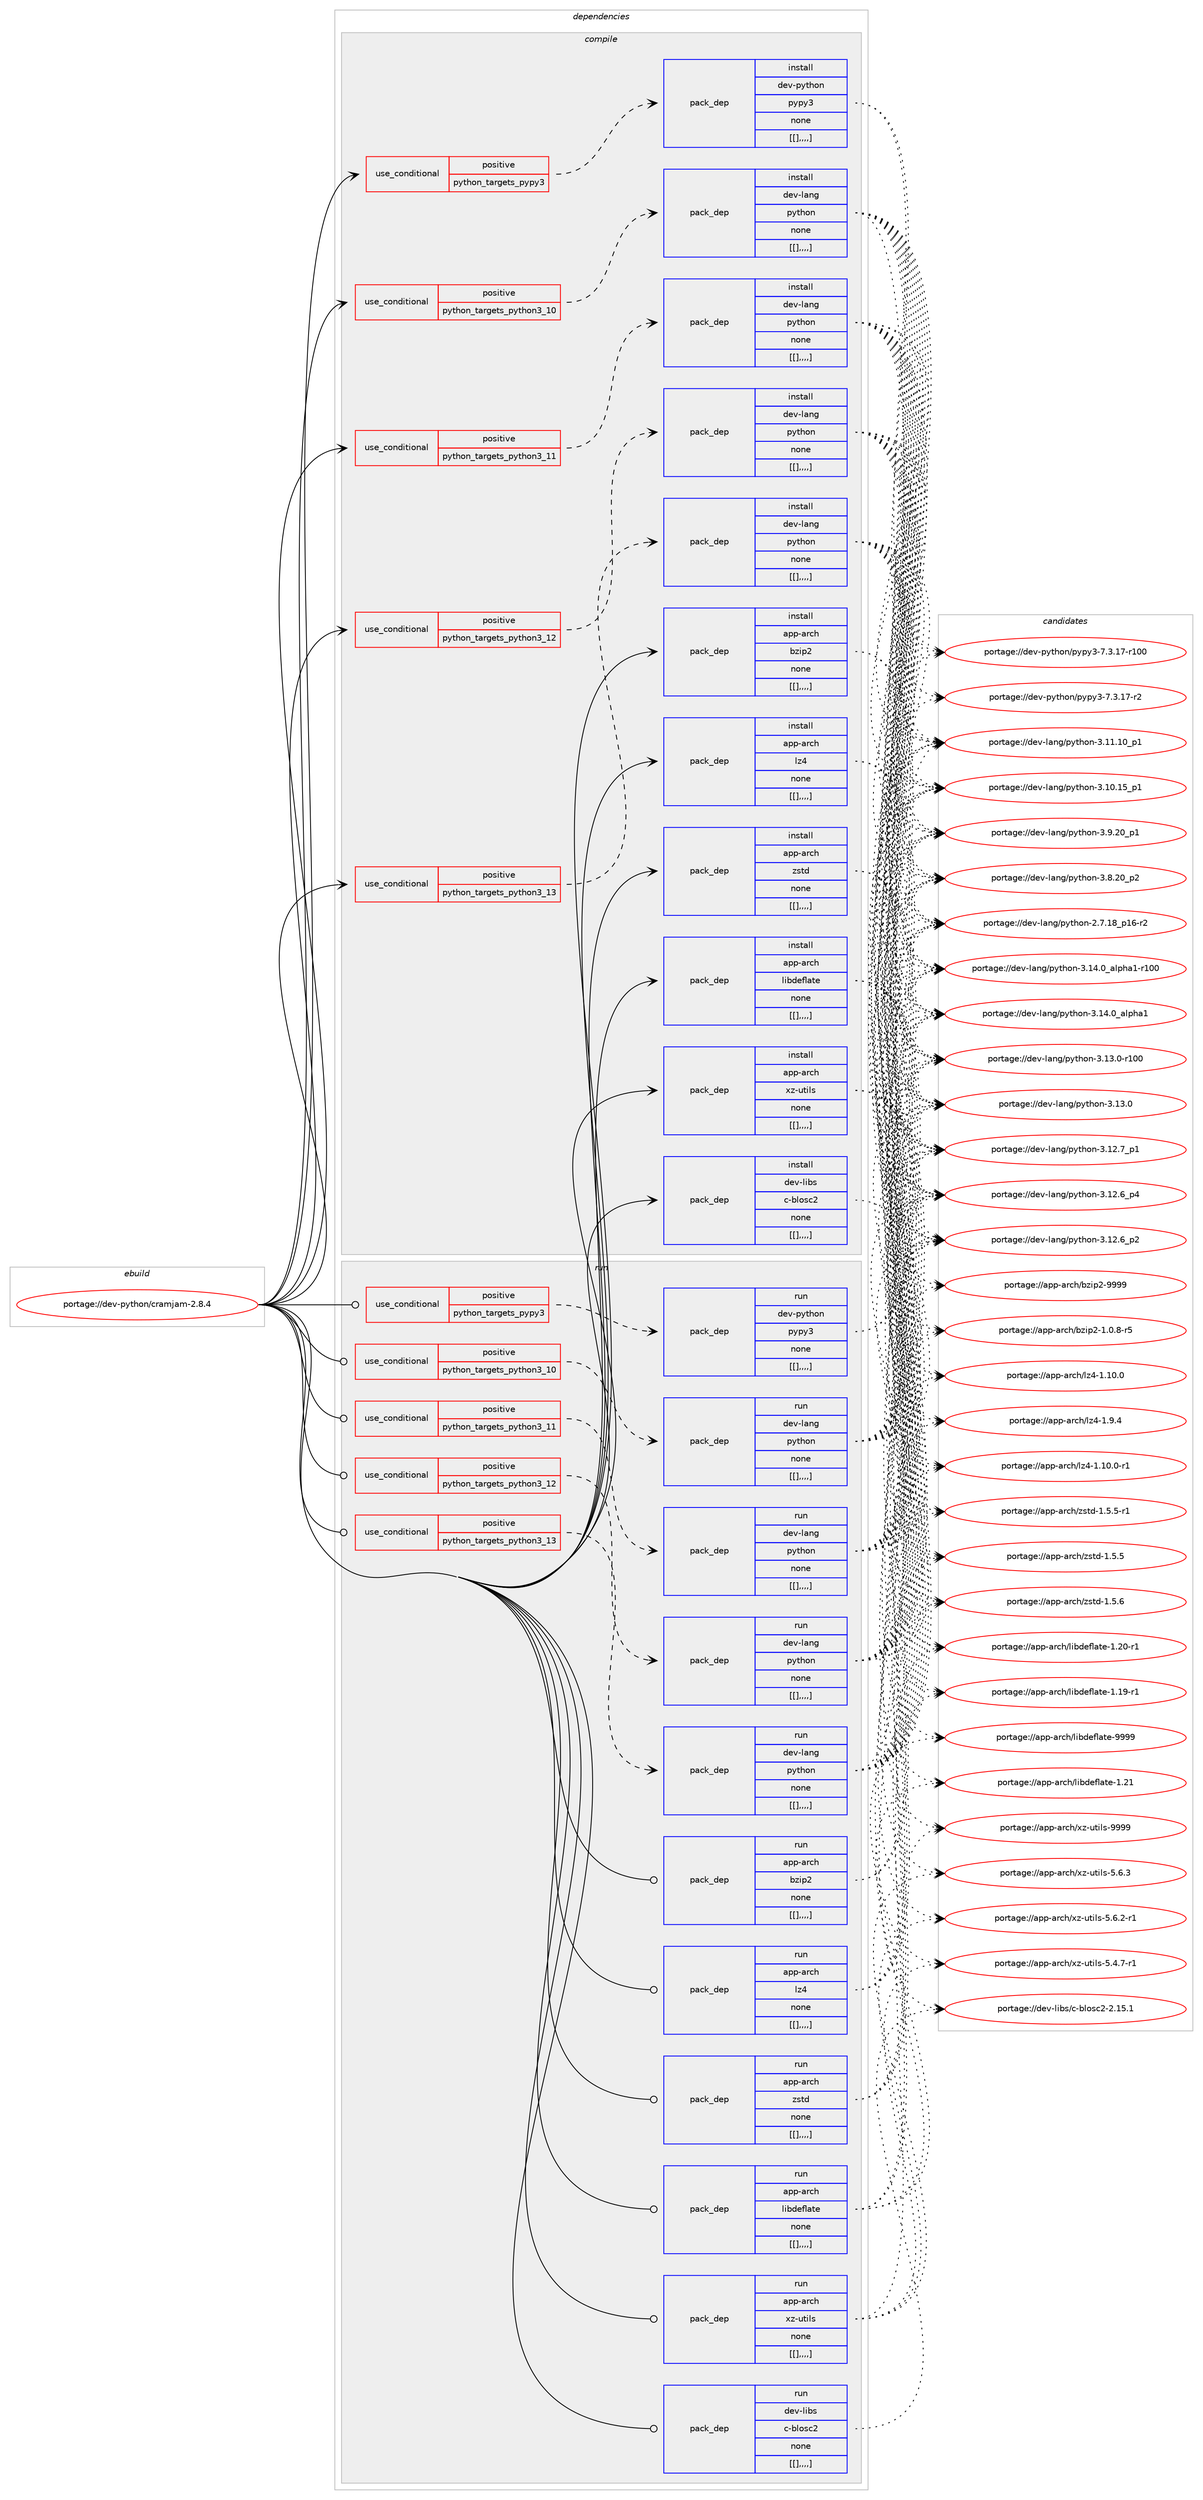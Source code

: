 digraph prolog {

# *************
# Graph options
# *************

newrank=true;
concentrate=true;
compound=true;
graph [rankdir=LR,fontname=Helvetica,fontsize=10,ranksep=1.5];#, ranksep=2.5, nodesep=0.2];
edge  [arrowhead=vee];
node  [fontname=Helvetica,fontsize=10];

# **********
# The ebuild
# **********

subgraph cluster_leftcol {
color=gray;
label=<<i>ebuild</i>>;
id [label="portage://dev-python/cramjam-2.8.4", color=red, width=4, href="../dev-python/cramjam-2.8.4.svg"];
}

# ****************
# The dependencies
# ****************

subgraph cluster_midcol {
color=gray;
label=<<i>dependencies</i>>;
subgraph cluster_compile {
fillcolor="#eeeeee";
style=filled;
label=<<i>compile</i>>;
subgraph cond34240 {
dependency150182 [label=<<TABLE BORDER="0" CELLBORDER="1" CELLSPACING="0" CELLPADDING="4"><TR><TD ROWSPAN="3" CELLPADDING="10">use_conditional</TD></TR><TR><TD>positive</TD></TR><TR><TD>python_targets_pypy3</TD></TR></TABLE>>, shape=none, color=red];
subgraph pack114623 {
dependency150215 [label=<<TABLE BORDER="0" CELLBORDER="1" CELLSPACING="0" CELLPADDING="4" WIDTH="220"><TR><TD ROWSPAN="6" CELLPADDING="30">pack_dep</TD></TR><TR><TD WIDTH="110">install</TD></TR><TR><TD>dev-python</TD></TR><TR><TD>pypy3</TD></TR><TR><TD>none</TD></TR><TR><TD>[[],,,,]</TD></TR></TABLE>>, shape=none, color=blue];
}
dependency150182:e -> dependency150215:w [weight=20,style="dashed",arrowhead="vee"];
}
id:e -> dependency150182:w [weight=20,style="solid",arrowhead="vee"];
subgraph cond34257 {
dependency150220 [label=<<TABLE BORDER="0" CELLBORDER="1" CELLSPACING="0" CELLPADDING="4"><TR><TD ROWSPAN="3" CELLPADDING="10">use_conditional</TD></TR><TR><TD>positive</TD></TR><TR><TD>python_targets_python3_10</TD></TR></TABLE>>, shape=none, color=red];
subgraph pack114655 {
dependency150250 [label=<<TABLE BORDER="0" CELLBORDER="1" CELLSPACING="0" CELLPADDING="4" WIDTH="220"><TR><TD ROWSPAN="6" CELLPADDING="30">pack_dep</TD></TR><TR><TD WIDTH="110">install</TD></TR><TR><TD>dev-lang</TD></TR><TR><TD>python</TD></TR><TR><TD>none</TD></TR><TR><TD>[[],,,,]</TD></TR></TABLE>>, shape=none, color=blue];
}
dependency150220:e -> dependency150250:w [weight=20,style="dashed",arrowhead="vee"];
}
id:e -> dependency150220:w [weight=20,style="solid",arrowhead="vee"];
subgraph cond34273 {
dependency150269 [label=<<TABLE BORDER="0" CELLBORDER="1" CELLSPACING="0" CELLPADDING="4"><TR><TD ROWSPAN="3" CELLPADDING="10">use_conditional</TD></TR><TR><TD>positive</TD></TR><TR><TD>python_targets_python3_11</TD></TR></TABLE>>, shape=none, color=red];
subgraph pack114680 {
dependency150286 [label=<<TABLE BORDER="0" CELLBORDER="1" CELLSPACING="0" CELLPADDING="4" WIDTH="220"><TR><TD ROWSPAN="6" CELLPADDING="30">pack_dep</TD></TR><TR><TD WIDTH="110">install</TD></TR><TR><TD>dev-lang</TD></TR><TR><TD>python</TD></TR><TR><TD>none</TD></TR><TR><TD>[[],,,,]</TD></TR></TABLE>>, shape=none, color=blue];
}
dependency150269:e -> dependency150286:w [weight=20,style="dashed",arrowhead="vee"];
}
id:e -> dependency150269:w [weight=20,style="solid",arrowhead="vee"];
subgraph cond34290 {
dependency150339 [label=<<TABLE BORDER="0" CELLBORDER="1" CELLSPACING="0" CELLPADDING="4"><TR><TD ROWSPAN="3" CELLPADDING="10">use_conditional</TD></TR><TR><TD>positive</TD></TR><TR><TD>python_targets_python3_12</TD></TR></TABLE>>, shape=none, color=red];
subgraph pack114711 {
dependency150353 [label=<<TABLE BORDER="0" CELLBORDER="1" CELLSPACING="0" CELLPADDING="4" WIDTH="220"><TR><TD ROWSPAN="6" CELLPADDING="30">pack_dep</TD></TR><TR><TD WIDTH="110">install</TD></TR><TR><TD>dev-lang</TD></TR><TR><TD>python</TD></TR><TR><TD>none</TD></TR><TR><TD>[[],,,,]</TD></TR></TABLE>>, shape=none, color=blue];
}
dependency150339:e -> dependency150353:w [weight=20,style="dashed",arrowhead="vee"];
}
id:e -> dependency150339:w [weight=20,style="solid",arrowhead="vee"];
subgraph cond34326 {
dependency150372 [label=<<TABLE BORDER="0" CELLBORDER="1" CELLSPACING="0" CELLPADDING="4"><TR><TD ROWSPAN="3" CELLPADDING="10">use_conditional</TD></TR><TR><TD>positive</TD></TR><TR><TD>python_targets_python3_13</TD></TR></TABLE>>, shape=none, color=red];
subgraph pack114735 {
dependency150426 [label=<<TABLE BORDER="0" CELLBORDER="1" CELLSPACING="0" CELLPADDING="4" WIDTH="220"><TR><TD ROWSPAN="6" CELLPADDING="30">pack_dep</TD></TR><TR><TD WIDTH="110">install</TD></TR><TR><TD>dev-lang</TD></TR><TR><TD>python</TD></TR><TR><TD>none</TD></TR><TR><TD>[[],,,,]</TD></TR></TABLE>>, shape=none, color=blue];
}
dependency150372:e -> dependency150426:w [weight=20,style="dashed",arrowhead="vee"];
}
id:e -> dependency150372:w [weight=20,style="solid",arrowhead="vee"];
subgraph pack114786 {
dependency150473 [label=<<TABLE BORDER="0" CELLBORDER="1" CELLSPACING="0" CELLPADDING="4" WIDTH="220"><TR><TD ROWSPAN="6" CELLPADDING="30">pack_dep</TD></TR><TR><TD WIDTH="110">install</TD></TR><TR><TD>app-arch</TD></TR><TR><TD>bzip2</TD></TR><TR><TD>none</TD></TR><TR><TD>[[],,,,]</TD></TR></TABLE>>, shape=none, color=blue];
}
id:e -> dependency150473:w [weight=20,style="solid",arrowhead="vee"];
subgraph pack114801 {
dependency150520 [label=<<TABLE BORDER="0" CELLBORDER="1" CELLSPACING="0" CELLPADDING="4" WIDTH="220"><TR><TD ROWSPAN="6" CELLPADDING="30">pack_dep</TD></TR><TR><TD WIDTH="110">install</TD></TR><TR><TD>app-arch</TD></TR><TR><TD>libdeflate</TD></TR><TR><TD>none</TD></TR><TR><TD>[[],,,,]</TD></TR></TABLE>>, shape=none, color=blue];
}
id:e -> dependency150520:w [weight=20,style="solid",arrowhead="vee"];
subgraph pack114827 {
dependency150545 [label=<<TABLE BORDER="0" CELLBORDER="1" CELLSPACING="0" CELLPADDING="4" WIDTH="220"><TR><TD ROWSPAN="6" CELLPADDING="30">pack_dep</TD></TR><TR><TD WIDTH="110">install</TD></TR><TR><TD>app-arch</TD></TR><TR><TD>lz4</TD></TR><TR><TD>none</TD></TR><TR><TD>[[],,,,]</TD></TR></TABLE>>, shape=none, color=blue];
}
id:e -> dependency150545:w [weight=20,style="solid",arrowhead="vee"];
subgraph pack114841 {
dependency150566 [label=<<TABLE BORDER="0" CELLBORDER="1" CELLSPACING="0" CELLPADDING="4" WIDTH="220"><TR><TD ROWSPAN="6" CELLPADDING="30">pack_dep</TD></TR><TR><TD WIDTH="110">install</TD></TR><TR><TD>app-arch</TD></TR><TR><TD>xz-utils</TD></TR><TR><TD>none</TD></TR><TR><TD>[[],,,,]</TD></TR></TABLE>>, shape=none, color=blue];
}
id:e -> dependency150566:w [weight=20,style="solid",arrowhead="vee"];
subgraph pack114853 {
dependency150627 [label=<<TABLE BORDER="0" CELLBORDER="1" CELLSPACING="0" CELLPADDING="4" WIDTH="220"><TR><TD ROWSPAN="6" CELLPADDING="30">pack_dep</TD></TR><TR><TD WIDTH="110">install</TD></TR><TR><TD>app-arch</TD></TR><TR><TD>zstd</TD></TR><TR><TD>none</TD></TR><TR><TD>[[],,,,]</TD></TR></TABLE>>, shape=none, color=blue];
}
id:e -> dependency150627:w [weight=20,style="solid",arrowhead="vee"];
subgraph pack114876 {
dependency150669 [label=<<TABLE BORDER="0" CELLBORDER="1" CELLSPACING="0" CELLPADDING="4" WIDTH="220"><TR><TD ROWSPAN="6" CELLPADDING="30">pack_dep</TD></TR><TR><TD WIDTH="110">install</TD></TR><TR><TD>dev-libs</TD></TR><TR><TD>c-blosc2</TD></TR><TR><TD>none</TD></TR><TR><TD>[[],,,,]</TD></TR></TABLE>>, shape=none, color=blue];
}
id:e -> dependency150669:w [weight=20,style="solid",arrowhead="vee"];
}
subgraph cluster_compileandrun {
fillcolor="#eeeeee";
style=filled;
label=<<i>compile and run</i>>;
}
subgraph cluster_run {
fillcolor="#eeeeee";
style=filled;
label=<<i>run</i>>;
subgraph cond34486 {
dependency150713 [label=<<TABLE BORDER="0" CELLBORDER="1" CELLSPACING="0" CELLPADDING="4"><TR><TD ROWSPAN="3" CELLPADDING="10">use_conditional</TD></TR><TR><TD>positive</TD></TR><TR><TD>python_targets_pypy3</TD></TR></TABLE>>, shape=none, color=red];
subgraph pack114944 {
dependency150888 [label=<<TABLE BORDER="0" CELLBORDER="1" CELLSPACING="0" CELLPADDING="4" WIDTH="220"><TR><TD ROWSPAN="6" CELLPADDING="30">pack_dep</TD></TR><TR><TD WIDTH="110">run</TD></TR><TR><TD>dev-python</TD></TR><TR><TD>pypy3</TD></TR><TR><TD>none</TD></TR><TR><TD>[[],,,,]</TD></TR></TABLE>>, shape=none, color=blue];
}
dependency150713:e -> dependency150888:w [weight=20,style="dashed",arrowhead="vee"];
}
id:e -> dependency150713:w [weight=20,style="solid",arrowhead="odot"];
subgraph cond34564 {
dependency150964 [label=<<TABLE BORDER="0" CELLBORDER="1" CELLSPACING="0" CELLPADDING="4"><TR><TD ROWSPAN="3" CELLPADDING="10">use_conditional</TD></TR><TR><TD>positive</TD></TR><TR><TD>python_targets_python3_10</TD></TR></TABLE>>, shape=none, color=red];
subgraph pack115071 {
dependency151025 [label=<<TABLE BORDER="0" CELLBORDER="1" CELLSPACING="0" CELLPADDING="4" WIDTH="220"><TR><TD ROWSPAN="6" CELLPADDING="30">pack_dep</TD></TR><TR><TD WIDTH="110">run</TD></TR><TR><TD>dev-lang</TD></TR><TR><TD>python</TD></TR><TR><TD>none</TD></TR><TR><TD>[[],,,,]</TD></TR></TABLE>>, shape=none, color=blue];
}
dependency150964:e -> dependency151025:w [weight=20,style="dashed",arrowhead="vee"];
}
id:e -> dependency150964:w [weight=20,style="solid",arrowhead="odot"];
subgraph cond34630 {
dependency151069 [label=<<TABLE BORDER="0" CELLBORDER="1" CELLSPACING="0" CELLPADDING="4"><TR><TD ROWSPAN="3" CELLPADDING="10">use_conditional</TD></TR><TR><TD>positive</TD></TR><TR><TD>python_targets_python3_11</TD></TR></TABLE>>, shape=none, color=red];
subgraph pack115144 {
dependency151135 [label=<<TABLE BORDER="0" CELLBORDER="1" CELLSPACING="0" CELLPADDING="4" WIDTH="220"><TR><TD ROWSPAN="6" CELLPADDING="30">pack_dep</TD></TR><TR><TD WIDTH="110">run</TD></TR><TR><TD>dev-lang</TD></TR><TR><TD>python</TD></TR><TR><TD>none</TD></TR><TR><TD>[[],,,,]</TD></TR></TABLE>>, shape=none, color=blue];
}
dependency151069:e -> dependency151135:w [weight=20,style="dashed",arrowhead="vee"];
}
id:e -> dependency151069:w [weight=20,style="solid",arrowhead="odot"];
subgraph cond34666 {
dependency151157 [label=<<TABLE BORDER="0" CELLBORDER="1" CELLSPACING="0" CELLPADDING="4"><TR><TD ROWSPAN="3" CELLPADDING="10">use_conditional</TD></TR><TR><TD>positive</TD></TR><TR><TD>python_targets_python3_12</TD></TR></TABLE>>, shape=none, color=red];
subgraph pack115178 {
dependency151165 [label=<<TABLE BORDER="0" CELLBORDER="1" CELLSPACING="0" CELLPADDING="4" WIDTH="220"><TR><TD ROWSPAN="6" CELLPADDING="30">pack_dep</TD></TR><TR><TD WIDTH="110">run</TD></TR><TR><TD>dev-lang</TD></TR><TR><TD>python</TD></TR><TR><TD>none</TD></TR><TR><TD>[[],,,,]</TD></TR></TABLE>>, shape=none, color=blue];
}
dependency151157:e -> dependency151165:w [weight=20,style="dashed",arrowhead="vee"];
}
id:e -> dependency151157:w [weight=20,style="solid",arrowhead="odot"];
subgraph cond34684 {
dependency151225 [label=<<TABLE BORDER="0" CELLBORDER="1" CELLSPACING="0" CELLPADDING="4"><TR><TD ROWSPAN="3" CELLPADDING="10">use_conditional</TD></TR><TR><TD>positive</TD></TR><TR><TD>python_targets_python3_13</TD></TR></TABLE>>, shape=none, color=red];
subgraph pack115219 {
dependency151264 [label=<<TABLE BORDER="0" CELLBORDER="1" CELLSPACING="0" CELLPADDING="4" WIDTH="220"><TR><TD ROWSPAN="6" CELLPADDING="30">pack_dep</TD></TR><TR><TD WIDTH="110">run</TD></TR><TR><TD>dev-lang</TD></TR><TR><TD>python</TD></TR><TR><TD>none</TD></TR><TR><TD>[[],,,,]</TD></TR></TABLE>>, shape=none, color=blue];
}
dependency151225:e -> dependency151264:w [weight=20,style="dashed",arrowhead="vee"];
}
id:e -> dependency151225:w [weight=20,style="solid",arrowhead="odot"];
subgraph pack115241 {
dependency151300 [label=<<TABLE BORDER="0" CELLBORDER="1" CELLSPACING="0" CELLPADDING="4" WIDTH="220"><TR><TD ROWSPAN="6" CELLPADDING="30">pack_dep</TD></TR><TR><TD WIDTH="110">run</TD></TR><TR><TD>app-arch</TD></TR><TR><TD>bzip2</TD></TR><TR><TD>none</TD></TR><TR><TD>[[],,,,]</TD></TR></TABLE>>, shape=none, color=blue];
}
id:e -> dependency151300:w [weight=20,style="solid",arrowhead="odot"];
subgraph pack115275 {
dependency151333 [label=<<TABLE BORDER="0" CELLBORDER="1" CELLSPACING="0" CELLPADDING="4" WIDTH="220"><TR><TD ROWSPAN="6" CELLPADDING="30">pack_dep</TD></TR><TR><TD WIDTH="110">run</TD></TR><TR><TD>app-arch</TD></TR><TR><TD>libdeflate</TD></TR><TR><TD>none</TD></TR><TR><TD>[[],,,,]</TD></TR></TABLE>>, shape=none, color=blue];
}
id:e -> dependency151333:w [weight=20,style="solid",arrowhead="odot"];
subgraph pack115295 {
dependency151358 [label=<<TABLE BORDER="0" CELLBORDER="1" CELLSPACING="0" CELLPADDING="4" WIDTH="220"><TR><TD ROWSPAN="6" CELLPADDING="30">pack_dep</TD></TR><TR><TD WIDTH="110">run</TD></TR><TR><TD>app-arch</TD></TR><TR><TD>lz4</TD></TR><TR><TD>none</TD></TR><TR><TD>[[],,,,]</TD></TR></TABLE>>, shape=none, color=blue];
}
id:e -> dependency151358:w [weight=20,style="solid",arrowhead="odot"];
subgraph pack115317 {
dependency151384 [label=<<TABLE BORDER="0" CELLBORDER="1" CELLSPACING="0" CELLPADDING="4" WIDTH="220"><TR><TD ROWSPAN="6" CELLPADDING="30">pack_dep</TD></TR><TR><TD WIDTH="110">run</TD></TR><TR><TD>app-arch</TD></TR><TR><TD>xz-utils</TD></TR><TR><TD>none</TD></TR><TR><TD>[[],,,,]</TD></TR></TABLE>>, shape=none, color=blue];
}
id:e -> dependency151384:w [weight=20,style="solid",arrowhead="odot"];
subgraph pack115318 {
dependency151395 [label=<<TABLE BORDER="0" CELLBORDER="1" CELLSPACING="0" CELLPADDING="4" WIDTH="220"><TR><TD ROWSPAN="6" CELLPADDING="30">pack_dep</TD></TR><TR><TD WIDTH="110">run</TD></TR><TR><TD>app-arch</TD></TR><TR><TD>zstd</TD></TR><TR><TD>none</TD></TR><TR><TD>[[],,,,]</TD></TR></TABLE>>, shape=none, color=blue];
}
id:e -> dependency151395:w [weight=20,style="solid",arrowhead="odot"];
subgraph pack115325 {
dependency151408 [label=<<TABLE BORDER="0" CELLBORDER="1" CELLSPACING="0" CELLPADDING="4" WIDTH="220"><TR><TD ROWSPAN="6" CELLPADDING="30">pack_dep</TD></TR><TR><TD WIDTH="110">run</TD></TR><TR><TD>dev-libs</TD></TR><TR><TD>c-blosc2</TD></TR><TR><TD>none</TD></TR><TR><TD>[[],,,,]</TD></TR></TABLE>>, shape=none, color=blue];
}
id:e -> dependency151408:w [weight=20,style="solid",arrowhead="odot"];
}
}

# **************
# The candidates
# **************

subgraph cluster_choices {
rank=same;
color=gray;
label=<<i>candidates</i>>;

subgraph choice115161 {
color=black;
nodesep=1;
choice100101118451121211161041111104711212111212151455546514649554511450 [label="portage://dev-python/pypy3-7.3.17-r2", color=red, width=4,href="../dev-python/pypy3-7.3.17-r2.svg"];
choice1001011184511212111610411111047112121112121514555465146495545114494848 [label="portage://dev-python/pypy3-7.3.17-r100", color=red, width=4,href="../dev-python/pypy3-7.3.17-r100.svg"];
dependency150215:e -> choice100101118451121211161041111104711212111212151455546514649554511450:w [style=dotted,weight="100"];
dependency150215:e -> choice1001011184511212111610411111047112121112121514555465146495545114494848:w [style=dotted,weight="100"];
}
subgraph choice115168 {
color=black;
nodesep=1;
choice100101118451089711010347112121116104111110455146495246489597108112104974945114494848 [label="portage://dev-lang/python-3.14.0_alpha1-r100", color=red, width=4,href="../dev-lang/python-3.14.0_alpha1-r100.svg"];
choice1001011184510897110103471121211161041111104551464952464895971081121049749 [label="portage://dev-lang/python-3.14.0_alpha1", color=red, width=4,href="../dev-lang/python-3.14.0_alpha1.svg"];
choice1001011184510897110103471121211161041111104551464951464845114494848 [label="portage://dev-lang/python-3.13.0-r100", color=red, width=4,href="../dev-lang/python-3.13.0-r100.svg"];
choice10010111845108971101034711212111610411111045514649514648 [label="portage://dev-lang/python-3.13.0", color=red, width=4,href="../dev-lang/python-3.13.0.svg"];
choice100101118451089711010347112121116104111110455146495046559511249 [label="portage://dev-lang/python-3.12.7_p1", color=red, width=4,href="../dev-lang/python-3.12.7_p1.svg"];
choice100101118451089711010347112121116104111110455146495046549511252 [label="portage://dev-lang/python-3.12.6_p4", color=red, width=4,href="../dev-lang/python-3.12.6_p4.svg"];
choice100101118451089711010347112121116104111110455146495046549511250 [label="portage://dev-lang/python-3.12.6_p2", color=red, width=4,href="../dev-lang/python-3.12.6_p2.svg"];
choice10010111845108971101034711212111610411111045514649494649489511249 [label="portage://dev-lang/python-3.11.10_p1", color=red, width=4,href="../dev-lang/python-3.11.10_p1.svg"];
choice10010111845108971101034711212111610411111045514649484649539511249 [label="portage://dev-lang/python-3.10.15_p1", color=red, width=4,href="../dev-lang/python-3.10.15_p1.svg"];
choice100101118451089711010347112121116104111110455146574650489511249 [label="portage://dev-lang/python-3.9.20_p1", color=red, width=4,href="../dev-lang/python-3.9.20_p1.svg"];
choice100101118451089711010347112121116104111110455146564650489511250 [label="portage://dev-lang/python-3.8.20_p2", color=red, width=4,href="../dev-lang/python-3.8.20_p2.svg"];
choice100101118451089711010347112121116104111110455046554649569511249544511450 [label="portage://dev-lang/python-2.7.18_p16-r2", color=red, width=4,href="../dev-lang/python-2.7.18_p16-r2.svg"];
dependency150250:e -> choice100101118451089711010347112121116104111110455146495246489597108112104974945114494848:w [style=dotted,weight="100"];
dependency150250:e -> choice1001011184510897110103471121211161041111104551464952464895971081121049749:w [style=dotted,weight="100"];
dependency150250:e -> choice1001011184510897110103471121211161041111104551464951464845114494848:w [style=dotted,weight="100"];
dependency150250:e -> choice10010111845108971101034711212111610411111045514649514648:w [style=dotted,weight="100"];
dependency150250:e -> choice100101118451089711010347112121116104111110455146495046559511249:w [style=dotted,weight="100"];
dependency150250:e -> choice100101118451089711010347112121116104111110455146495046549511252:w [style=dotted,weight="100"];
dependency150250:e -> choice100101118451089711010347112121116104111110455146495046549511250:w [style=dotted,weight="100"];
dependency150250:e -> choice10010111845108971101034711212111610411111045514649494649489511249:w [style=dotted,weight="100"];
dependency150250:e -> choice10010111845108971101034711212111610411111045514649484649539511249:w [style=dotted,weight="100"];
dependency150250:e -> choice100101118451089711010347112121116104111110455146574650489511249:w [style=dotted,weight="100"];
dependency150250:e -> choice100101118451089711010347112121116104111110455146564650489511250:w [style=dotted,weight="100"];
dependency150250:e -> choice100101118451089711010347112121116104111110455046554649569511249544511450:w [style=dotted,weight="100"];
}
subgraph choice115185 {
color=black;
nodesep=1;
choice100101118451089711010347112121116104111110455146495246489597108112104974945114494848 [label="portage://dev-lang/python-3.14.0_alpha1-r100", color=red, width=4,href="../dev-lang/python-3.14.0_alpha1-r100.svg"];
choice1001011184510897110103471121211161041111104551464952464895971081121049749 [label="portage://dev-lang/python-3.14.0_alpha1", color=red, width=4,href="../dev-lang/python-3.14.0_alpha1.svg"];
choice1001011184510897110103471121211161041111104551464951464845114494848 [label="portage://dev-lang/python-3.13.0-r100", color=red, width=4,href="../dev-lang/python-3.13.0-r100.svg"];
choice10010111845108971101034711212111610411111045514649514648 [label="portage://dev-lang/python-3.13.0", color=red, width=4,href="../dev-lang/python-3.13.0.svg"];
choice100101118451089711010347112121116104111110455146495046559511249 [label="portage://dev-lang/python-3.12.7_p1", color=red, width=4,href="../dev-lang/python-3.12.7_p1.svg"];
choice100101118451089711010347112121116104111110455146495046549511252 [label="portage://dev-lang/python-3.12.6_p4", color=red, width=4,href="../dev-lang/python-3.12.6_p4.svg"];
choice100101118451089711010347112121116104111110455146495046549511250 [label="portage://dev-lang/python-3.12.6_p2", color=red, width=4,href="../dev-lang/python-3.12.6_p2.svg"];
choice10010111845108971101034711212111610411111045514649494649489511249 [label="portage://dev-lang/python-3.11.10_p1", color=red, width=4,href="../dev-lang/python-3.11.10_p1.svg"];
choice10010111845108971101034711212111610411111045514649484649539511249 [label="portage://dev-lang/python-3.10.15_p1", color=red, width=4,href="../dev-lang/python-3.10.15_p1.svg"];
choice100101118451089711010347112121116104111110455146574650489511249 [label="portage://dev-lang/python-3.9.20_p1", color=red, width=4,href="../dev-lang/python-3.9.20_p1.svg"];
choice100101118451089711010347112121116104111110455146564650489511250 [label="portage://dev-lang/python-3.8.20_p2", color=red, width=4,href="../dev-lang/python-3.8.20_p2.svg"];
choice100101118451089711010347112121116104111110455046554649569511249544511450 [label="portage://dev-lang/python-2.7.18_p16-r2", color=red, width=4,href="../dev-lang/python-2.7.18_p16-r2.svg"];
dependency150286:e -> choice100101118451089711010347112121116104111110455146495246489597108112104974945114494848:w [style=dotted,weight="100"];
dependency150286:e -> choice1001011184510897110103471121211161041111104551464952464895971081121049749:w [style=dotted,weight="100"];
dependency150286:e -> choice1001011184510897110103471121211161041111104551464951464845114494848:w [style=dotted,weight="100"];
dependency150286:e -> choice10010111845108971101034711212111610411111045514649514648:w [style=dotted,weight="100"];
dependency150286:e -> choice100101118451089711010347112121116104111110455146495046559511249:w [style=dotted,weight="100"];
dependency150286:e -> choice100101118451089711010347112121116104111110455146495046549511252:w [style=dotted,weight="100"];
dependency150286:e -> choice100101118451089711010347112121116104111110455146495046549511250:w [style=dotted,weight="100"];
dependency150286:e -> choice10010111845108971101034711212111610411111045514649494649489511249:w [style=dotted,weight="100"];
dependency150286:e -> choice10010111845108971101034711212111610411111045514649484649539511249:w [style=dotted,weight="100"];
dependency150286:e -> choice100101118451089711010347112121116104111110455146574650489511249:w [style=dotted,weight="100"];
dependency150286:e -> choice100101118451089711010347112121116104111110455146564650489511250:w [style=dotted,weight="100"];
dependency150286:e -> choice100101118451089711010347112121116104111110455046554649569511249544511450:w [style=dotted,weight="100"];
}
subgraph choice115203 {
color=black;
nodesep=1;
choice100101118451089711010347112121116104111110455146495246489597108112104974945114494848 [label="portage://dev-lang/python-3.14.0_alpha1-r100", color=red, width=4,href="../dev-lang/python-3.14.0_alpha1-r100.svg"];
choice1001011184510897110103471121211161041111104551464952464895971081121049749 [label="portage://dev-lang/python-3.14.0_alpha1", color=red, width=4,href="../dev-lang/python-3.14.0_alpha1.svg"];
choice1001011184510897110103471121211161041111104551464951464845114494848 [label="portage://dev-lang/python-3.13.0-r100", color=red, width=4,href="../dev-lang/python-3.13.0-r100.svg"];
choice10010111845108971101034711212111610411111045514649514648 [label="portage://dev-lang/python-3.13.0", color=red, width=4,href="../dev-lang/python-3.13.0.svg"];
choice100101118451089711010347112121116104111110455146495046559511249 [label="portage://dev-lang/python-3.12.7_p1", color=red, width=4,href="../dev-lang/python-3.12.7_p1.svg"];
choice100101118451089711010347112121116104111110455146495046549511252 [label="portage://dev-lang/python-3.12.6_p4", color=red, width=4,href="../dev-lang/python-3.12.6_p4.svg"];
choice100101118451089711010347112121116104111110455146495046549511250 [label="portage://dev-lang/python-3.12.6_p2", color=red, width=4,href="../dev-lang/python-3.12.6_p2.svg"];
choice10010111845108971101034711212111610411111045514649494649489511249 [label="portage://dev-lang/python-3.11.10_p1", color=red, width=4,href="../dev-lang/python-3.11.10_p1.svg"];
choice10010111845108971101034711212111610411111045514649484649539511249 [label="portage://dev-lang/python-3.10.15_p1", color=red, width=4,href="../dev-lang/python-3.10.15_p1.svg"];
choice100101118451089711010347112121116104111110455146574650489511249 [label="portage://dev-lang/python-3.9.20_p1", color=red, width=4,href="../dev-lang/python-3.9.20_p1.svg"];
choice100101118451089711010347112121116104111110455146564650489511250 [label="portage://dev-lang/python-3.8.20_p2", color=red, width=4,href="../dev-lang/python-3.8.20_p2.svg"];
choice100101118451089711010347112121116104111110455046554649569511249544511450 [label="portage://dev-lang/python-2.7.18_p16-r2", color=red, width=4,href="../dev-lang/python-2.7.18_p16-r2.svg"];
dependency150353:e -> choice100101118451089711010347112121116104111110455146495246489597108112104974945114494848:w [style=dotted,weight="100"];
dependency150353:e -> choice1001011184510897110103471121211161041111104551464952464895971081121049749:w [style=dotted,weight="100"];
dependency150353:e -> choice1001011184510897110103471121211161041111104551464951464845114494848:w [style=dotted,weight="100"];
dependency150353:e -> choice10010111845108971101034711212111610411111045514649514648:w [style=dotted,weight="100"];
dependency150353:e -> choice100101118451089711010347112121116104111110455146495046559511249:w [style=dotted,weight="100"];
dependency150353:e -> choice100101118451089711010347112121116104111110455146495046549511252:w [style=dotted,weight="100"];
dependency150353:e -> choice100101118451089711010347112121116104111110455146495046549511250:w [style=dotted,weight="100"];
dependency150353:e -> choice10010111845108971101034711212111610411111045514649494649489511249:w [style=dotted,weight="100"];
dependency150353:e -> choice10010111845108971101034711212111610411111045514649484649539511249:w [style=dotted,weight="100"];
dependency150353:e -> choice100101118451089711010347112121116104111110455146574650489511249:w [style=dotted,weight="100"];
dependency150353:e -> choice100101118451089711010347112121116104111110455146564650489511250:w [style=dotted,weight="100"];
dependency150353:e -> choice100101118451089711010347112121116104111110455046554649569511249544511450:w [style=dotted,weight="100"];
}
subgraph choice115253 {
color=black;
nodesep=1;
choice100101118451089711010347112121116104111110455146495246489597108112104974945114494848 [label="portage://dev-lang/python-3.14.0_alpha1-r100", color=red, width=4,href="../dev-lang/python-3.14.0_alpha1-r100.svg"];
choice1001011184510897110103471121211161041111104551464952464895971081121049749 [label="portage://dev-lang/python-3.14.0_alpha1", color=red, width=4,href="../dev-lang/python-3.14.0_alpha1.svg"];
choice1001011184510897110103471121211161041111104551464951464845114494848 [label="portage://dev-lang/python-3.13.0-r100", color=red, width=4,href="../dev-lang/python-3.13.0-r100.svg"];
choice10010111845108971101034711212111610411111045514649514648 [label="portage://dev-lang/python-3.13.0", color=red, width=4,href="../dev-lang/python-3.13.0.svg"];
choice100101118451089711010347112121116104111110455146495046559511249 [label="portage://dev-lang/python-3.12.7_p1", color=red, width=4,href="../dev-lang/python-3.12.7_p1.svg"];
choice100101118451089711010347112121116104111110455146495046549511252 [label="portage://dev-lang/python-3.12.6_p4", color=red, width=4,href="../dev-lang/python-3.12.6_p4.svg"];
choice100101118451089711010347112121116104111110455146495046549511250 [label="portage://dev-lang/python-3.12.6_p2", color=red, width=4,href="../dev-lang/python-3.12.6_p2.svg"];
choice10010111845108971101034711212111610411111045514649494649489511249 [label="portage://dev-lang/python-3.11.10_p1", color=red, width=4,href="../dev-lang/python-3.11.10_p1.svg"];
choice10010111845108971101034711212111610411111045514649484649539511249 [label="portage://dev-lang/python-3.10.15_p1", color=red, width=4,href="../dev-lang/python-3.10.15_p1.svg"];
choice100101118451089711010347112121116104111110455146574650489511249 [label="portage://dev-lang/python-3.9.20_p1", color=red, width=4,href="../dev-lang/python-3.9.20_p1.svg"];
choice100101118451089711010347112121116104111110455146564650489511250 [label="portage://dev-lang/python-3.8.20_p2", color=red, width=4,href="../dev-lang/python-3.8.20_p2.svg"];
choice100101118451089711010347112121116104111110455046554649569511249544511450 [label="portage://dev-lang/python-2.7.18_p16-r2", color=red, width=4,href="../dev-lang/python-2.7.18_p16-r2.svg"];
dependency150426:e -> choice100101118451089711010347112121116104111110455146495246489597108112104974945114494848:w [style=dotted,weight="100"];
dependency150426:e -> choice1001011184510897110103471121211161041111104551464952464895971081121049749:w [style=dotted,weight="100"];
dependency150426:e -> choice1001011184510897110103471121211161041111104551464951464845114494848:w [style=dotted,weight="100"];
dependency150426:e -> choice10010111845108971101034711212111610411111045514649514648:w [style=dotted,weight="100"];
dependency150426:e -> choice100101118451089711010347112121116104111110455146495046559511249:w [style=dotted,weight="100"];
dependency150426:e -> choice100101118451089711010347112121116104111110455146495046549511252:w [style=dotted,weight="100"];
dependency150426:e -> choice100101118451089711010347112121116104111110455146495046549511250:w [style=dotted,weight="100"];
dependency150426:e -> choice10010111845108971101034711212111610411111045514649494649489511249:w [style=dotted,weight="100"];
dependency150426:e -> choice10010111845108971101034711212111610411111045514649484649539511249:w [style=dotted,weight="100"];
dependency150426:e -> choice100101118451089711010347112121116104111110455146574650489511249:w [style=dotted,weight="100"];
dependency150426:e -> choice100101118451089711010347112121116104111110455146564650489511250:w [style=dotted,weight="100"];
dependency150426:e -> choice100101118451089711010347112121116104111110455046554649569511249544511450:w [style=dotted,weight="100"];
}
subgraph choice115262 {
color=black;
nodesep=1;
choice971121124597114991044798122105112504557575757 [label="portage://app-arch/bzip2-9999", color=red, width=4,href="../app-arch/bzip2-9999.svg"];
choice971121124597114991044798122105112504549464846564511453 [label="portage://app-arch/bzip2-1.0.8-r5", color=red, width=4,href="../app-arch/bzip2-1.0.8-r5.svg"];
dependency150473:e -> choice971121124597114991044798122105112504557575757:w [style=dotted,weight="100"];
dependency150473:e -> choice971121124597114991044798122105112504549464846564511453:w [style=dotted,weight="100"];
}
subgraph choice115263 {
color=black;
nodesep=1;
choice971121124597114991044710810598100101102108971161014557575757 [label="portage://app-arch/libdeflate-9999", color=red, width=4,href="../app-arch/libdeflate-9999.svg"];
choice971121124597114991044710810598100101102108971161014549465049 [label="portage://app-arch/libdeflate-1.21", color=red, width=4,href="../app-arch/libdeflate-1.21.svg"];
choice9711211245971149910447108105981001011021089711610145494650484511449 [label="portage://app-arch/libdeflate-1.20-r1", color=red, width=4,href="../app-arch/libdeflate-1.20-r1.svg"];
choice9711211245971149910447108105981001011021089711610145494649574511449 [label="portage://app-arch/libdeflate-1.19-r1", color=red, width=4,href="../app-arch/libdeflate-1.19-r1.svg"];
dependency150520:e -> choice971121124597114991044710810598100101102108971161014557575757:w [style=dotted,weight="100"];
dependency150520:e -> choice971121124597114991044710810598100101102108971161014549465049:w [style=dotted,weight="100"];
dependency150520:e -> choice9711211245971149910447108105981001011021089711610145494650484511449:w [style=dotted,weight="100"];
dependency150520:e -> choice9711211245971149910447108105981001011021089711610145494649574511449:w [style=dotted,weight="100"];
}
subgraph choice115264 {
color=black;
nodesep=1;
choice971121124597114991044710812252454946494846484511449 [label="portage://app-arch/lz4-1.10.0-r1", color=red, width=4,href="../app-arch/lz4-1.10.0-r1.svg"];
choice97112112459711499104471081225245494649484648 [label="portage://app-arch/lz4-1.10.0", color=red, width=4,href="../app-arch/lz4-1.10.0.svg"];
choice971121124597114991044710812252454946574652 [label="portage://app-arch/lz4-1.9.4", color=red, width=4,href="../app-arch/lz4-1.9.4.svg"];
dependency150545:e -> choice971121124597114991044710812252454946494846484511449:w [style=dotted,weight="100"];
dependency150545:e -> choice97112112459711499104471081225245494649484648:w [style=dotted,weight="100"];
dependency150545:e -> choice971121124597114991044710812252454946574652:w [style=dotted,weight="100"];
}
subgraph choice115265 {
color=black;
nodesep=1;
choice9711211245971149910447120122451171161051081154557575757 [label="portage://app-arch/xz-utils-9999", color=red, width=4,href="../app-arch/xz-utils-9999.svg"];
choice971121124597114991044712012245117116105108115455346544651 [label="portage://app-arch/xz-utils-5.6.3", color=red, width=4,href="../app-arch/xz-utils-5.6.3.svg"];
choice9711211245971149910447120122451171161051081154553465446504511449 [label="portage://app-arch/xz-utils-5.6.2-r1", color=red, width=4,href="../app-arch/xz-utils-5.6.2-r1.svg"];
choice9711211245971149910447120122451171161051081154553465246554511449 [label="portage://app-arch/xz-utils-5.4.7-r1", color=red, width=4,href="../app-arch/xz-utils-5.4.7-r1.svg"];
dependency150566:e -> choice9711211245971149910447120122451171161051081154557575757:w [style=dotted,weight="100"];
dependency150566:e -> choice971121124597114991044712012245117116105108115455346544651:w [style=dotted,weight="100"];
dependency150566:e -> choice9711211245971149910447120122451171161051081154553465446504511449:w [style=dotted,weight="100"];
dependency150566:e -> choice9711211245971149910447120122451171161051081154553465246554511449:w [style=dotted,weight="100"];
}
subgraph choice115271 {
color=black;
nodesep=1;
choice9711211245971149910447122115116100454946534654 [label="portage://app-arch/zstd-1.5.6", color=red, width=4,href="../app-arch/zstd-1.5.6.svg"];
choice97112112459711499104471221151161004549465346534511449 [label="portage://app-arch/zstd-1.5.5-r1", color=red, width=4,href="../app-arch/zstd-1.5.5-r1.svg"];
choice9711211245971149910447122115116100454946534653 [label="portage://app-arch/zstd-1.5.5", color=red, width=4,href="../app-arch/zstd-1.5.5.svg"];
dependency150627:e -> choice9711211245971149910447122115116100454946534654:w [style=dotted,weight="100"];
dependency150627:e -> choice97112112459711499104471221151161004549465346534511449:w [style=dotted,weight="100"];
dependency150627:e -> choice9711211245971149910447122115116100454946534653:w [style=dotted,weight="100"];
}
subgraph choice115273 {
color=black;
nodesep=1;
choice100101118451081059811547994598108111115995045504649534649 [label="portage://dev-libs/c-blosc2-2.15.1", color=red, width=4,href="../dev-libs/c-blosc2-2.15.1.svg"];
dependency150669:e -> choice100101118451081059811547994598108111115995045504649534649:w [style=dotted,weight="100"];
}
subgraph choice115274 {
color=black;
nodesep=1;
choice100101118451121211161041111104711212111212151455546514649554511450 [label="portage://dev-python/pypy3-7.3.17-r2", color=red, width=4,href="../dev-python/pypy3-7.3.17-r2.svg"];
choice1001011184511212111610411111047112121112121514555465146495545114494848 [label="portage://dev-python/pypy3-7.3.17-r100", color=red, width=4,href="../dev-python/pypy3-7.3.17-r100.svg"];
dependency150888:e -> choice100101118451121211161041111104711212111212151455546514649554511450:w [style=dotted,weight="100"];
dependency150888:e -> choice1001011184511212111610411111047112121112121514555465146495545114494848:w [style=dotted,weight="100"];
}
subgraph choice115277 {
color=black;
nodesep=1;
choice100101118451089711010347112121116104111110455146495246489597108112104974945114494848 [label="portage://dev-lang/python-3.14.0_alpha1-r100", color=red, width=4,href="../dev-lang/python-3.14.0_alpha1-r100.svg"];
choice1001011184510897110103471121211161041111104551464952464895971081121049749 [label="portage://dev-lang/python-3.14.0_alpha1", color=red, width=4,href="../dev-lang/python-3.14.0_alpha1.svg"];
choice1001011184510897110103471121211161041111104551464951464845114494848 [label="portage://dev-lang/python-3.13.0-r100", color=red, width=4,href="../dev-lang/python-3.13.0-r100.svg"];
choice10010111845108971101034711212111610411111045514649514648 [label="portage://dev-lang/python-3.13.0", color=red, width=4,href="../dev-lang/python-3.13.0.svg"];
choice100101118451089711010347112121116104111110455146495046559511249 [label="portage://dev-lang/python-3.12.7_p1", color=red, width=4,href="../dev-lang/python-3.12.7_p1.svg"];
choice100101118451089711010347112121116104111110455146495046549511252 [label="portage://dev-lang/python-3.12.6_p4", color=red, width=4,href="../dev-lang/python-3.12.6_p4.svg"];
choice100101118451089711010347112121116104111110455146495046549511250 [label="portage://dev-lang/python-3.12.6_p2", color=red, width=4,href="../dev-lang/python-3.12.6_p2.svg"];
choice10010111845108971101034711212111610411111045514649494649489511249 [label="portage://dev-lang/python-3.11.10_p1", color=red, width=4,href="../dev-lang/python-3.11.10_p1.svg"];
choice10010111845108971101034711212111610411111045514649484649539511249 [label="portage://dev-lang/python-3.10.15_p1", color=red, width=4,href="../dev-lang/python-3.10.15_p1.svg"];
choice100101118451089711010347112121116104111110455146574650489511249 [label="portage://dev-lang/python-3.9.20_p1", color=red, width=4,href="../dev-lang/python-3.9.20_p1.svg"];
choice100101118451089711010347112121116104111110455146564650489511250 [label="portage://dev-lang/python-3.8.20_p2", color=red, width=4,href="../dev-lang/python-3.8.20_p2.svg"];
choice100101118451089711010347112121116104111110455046554649569511249544511450 [label="portage://dev-lang/python-2.7.18_p16-r2", color=red, width=4,href="../dev-lang/python-2.7.18_p16-r2.svg"];
dependency151025:e -> choice100101118451089711010347112121116104111110455146495246489597108112104974945114494848:w [style=dotted,weight="100"];
dependency151025:e -> choice1001011184510897110103471121211161041111104551464952464895971081121049749:w [style=dotted,weight="100"];
dependency151025:e -> choice1001011184510897110103471121211161041111104551464951464845114494848:w [style=dotted,weight="100"];
dependency151025:e -> choice10010111845108971101034711212111610411111045514649514648:w [style=dotted,weight="100"];
dependency151025:e -> choice100101118451089711010347112121116104111110455146495046559511249:w [style=dotted,weight="100"];
dependency151025:e -> choice100101118451089711010347112121116104111110455146495046549511252:w [style=dotted,weight="100"];
dependency151025:e -> choice100101118451089711010347112121116104111110455146495046549511250:w [style=dotted,weight="100"];
dependency151025:e -> choice10010111845108971101034711212111610411111045514649494649489511249:w [style=dotted,weight="100"];
dependency151025:e -> choice10010111845108971101034711212111610411111045514649484649539511249:w [style=dotted,weight="100"];
dependency151025:e -> choice100101118451089711010347112121116104111110455146574650489511249:w [style=dotted,weight="100"];
dependency151025:e -> choice100101118451089711010347112121116104111110455146564650489511250:w [style=dotted,weight="100"];
dependency151025:e -> choice100101118451089711010347112121116104111110455046554649569511249544511450:w [style=dotted,weight="100"];
}
subgraph choice115305 {
color=black;
nodesep=1;
choice100101118451089711010347112121116104111110455146495246489597108112104974945114494848 [label="portage://dev-lang/python-3.14.0_alpha1-r100", color=red, width=4,href="../dev-lang/python-3.14.0_alpha1-r100.svg"];
choice1001011184510897110103471121211161041111104551464952464895971081121049749 [label="portage://dev-lang/python-3.14.0_alpha1", color=red, width=4,href="../dev-lang/python-3.14.0_alpha1.svg"];
choice1001011184510897110103471121211161041111104551464951464845114494848 [label="portage://dev-lang/python-3.13.0-r100", color=red, width=4,href="../dev-lang/python-3.13.0-r100.svg"];
choice10010111845108971101034711212111610411111045514649514648 [label="portage://dev-lang/python-3.13.0", color=red, width=4,href="../dev-lang/python-3.13.0.svg"];
choice100101118451089711010347112121116104111110455146495046559511249 [label="portage://dev-lang/python-3.12.7_p1", color=red, width=4,href="../dev-lang/python-3.12.7_p1.svg"];
choice100101118451089711010347112121116104111110455146495046549511252 [label="portage://dev-lang/python-3.12.6_p4", color=red, width=4,href="../dev-lang/python-3.12.6_p4.svg"];
choice100101118451089711010347112121116104111110455146495046549511250 [label="portage://dev-lang/python-3.12.6_p2", color=red, width=4,href="../dev-lang/python-3.12.6_p2.svg"];
choice10010111845108971101034711212111610411111045514649494649489511249 [label="portage://dev-lang/python-3.11.10_p1", color=red, width=4,href="../dev-lang/python-3.11.10_p1.svg"];
choice10010111845108971101034711212111610411111045514649484649539511249 [label="portage://dev-lang/python-3.10.15_p1", color=red, width=4,href="../dev-lang/python-3.10.15_p1.svg"];
choice100101118451089711010347112121116104111110455146574650489511249 [label="portage://dev-lang/python-3.9.20_p1", color=red, width=4,href="../dev-lang/python-3.9.20_p1.svg"];
choice100101118451089711010347112121116104111110455146564650489511250 [label="portage://dev-lang/python-3.8.20_p2", color=red, width=4,href="../dev-lang/python-3.8.20_p2.svg"];
choice100101118451089711010347112121116104111110455046554649569511249544511450 [label="portage://dev-lang/python-2.7.18_p16-r2", color=red, width=4,href="../dev-lang/python-2.7.18_p16-r2.svg"];
dependency151135:e -> choice100101118451089711010347112121116104111110455146495246489597108112104974945114494848:w [style=dotted,weight="100"];
dependency151135:e -> choice1001011184510897110103471121211161041111104551464952464895971081121049749:w [style=dotted,weight="100"];
dependency151135:e -> choice1001011184510897110103471121211161041111104551464951464845114494848:w [style=dotted,weight="100"];
dependency151135:e -> choice10010111845108971101034711212111610411111045514649514648:w [style=dotted,weight="100"];
dependency151135:e -> choice100101118451089711010347112121116104111110455146495046559511249:w [style=dotted,weight="100"];
dependency151135:e -> choice100101118451089711010347112121116104111110455146495046549511252:w [style=dotted,weight="100"];
dependency151135:e -> choice100101118451089711010347112121116104111110455146495046549511250:w [style=dotted,weight="100"];
dependency151135:e -> choice10010111845108971101034711212111610411111045514649494649489511249:w [style=dotted,weight="100"];
dependency151135:e -> choice10010111845108971101034711212111610411111045514649484649539511249:w [style=dotted,weight="100"];
dependency151135:e -> choice100101118451089711010347112121116104111110455146574650489511249:w [style=dotted,weight="100"];
dependency151135:e -> choice100101118451089711010347112121116104111110455146564650489511250:w [style=dotted,weight="100"];
dependency151135:e -> choice100101118451089711010347112121116104111110455046554649569511249544511450:w [style=dotted,weight="100"];
}
subgraph choice115348 {
color=black;
nodesep=1;
choice100101118451089711010347112121116104111110455146495246489597108112104974945114494848 [label="portage://dev-lang/python-3.14.0_alpha1-r100", color=red, width=4,href="../dev-lang/python-3.14.0_alpha1-r100.svg"];
choice1001011184510897110103471121211161041111104551464952464895971081121049749 [label="portage://dev-lang/python-3.14.0_alpha1", color=red, width=4,href="../dev-lang/python-3.14.0_alpha1.svg"];
choice1001011184510897110103471121211161041111104551464951464845114494848 [label="portage://dev-lang/python-3.13.0-r100", color=red, width=4,href="../dev-lang/python-3.13.0-r100.svg"];
choice10010111845108971101034711212111610411111045514649514648 [label="portage://dev-lang/python-3.13.0", color=red, width=4,href="../dev-lang/python-3.13.0.svg"];
choice100101118451089711010347112121116104111110455146495046559511249 [label="portage://dev-lang/python-3.12.7_p1", color=red, width=4,href="../dev-lang/python-3.12.7_p1.svg"];
choice100101118451089711010347112121116104111110455146495046549511252 [label="portage://dev-lang/python-3.12.6_p4", color=red, width=4,href="../dev-lang/python-3.12.6_p4.svg"];
choice100101118451089711010347112121116104111110455146495046549511250 [label="portage://dev-lang/python-3.12.6_p2", color=red, width=4,href="../dev-lang/python-3.12.6_p2.svg"];
choice10010111845108971101034711212111610411111045514649494649489511249 [label="portage://dev-lang/python-3.11.10_p1", color=red, width=4,href="../dev-lang/python-3.11.10_p1.svg"];
choice10010111845108971101034711212111610411111045514649484649539511249 [label="portage://dev-lang/python-3.10.15_p1", color=red, width=4,href="../dev-lang/python-3.10.15_p1.svg"];
choice100101118451089711010347112121116104111110455146574650489511249 [label="portage://dev-lang/python-3.9.20_p1", color=red, width=4,href="../dev-lang/python-3.9.20_p1.svg"];
choice100101118451089711010347112121116104111110455146564650489511250 [label="portage://dev-lang/python-3.8.20_p2", color=red, width=4,href="../dev-lang/python-3.8.20_p2.svg"];
choice100101118451089711010347112121116104111110455046554649569511249544511450 [label="portage://dev-lang/python-2.7.18_p16-r2", color=red, width=4,href="../dev-lang/python-2.7.18_p16-r2.svg"];
dependency151165:e -> choice100101118451089711010347112121116104111110455146495246489597108112104974945114494848:w [style=dotted,weight="100"];
dependency151165:e -> choice1001011184510897110103471121211161041111104551464952464895971081121049749:w [style=dotted,weight="100"];
dependency151165:e -> choice1001011184510897110103471121211161041111104551464951464845114494848:w [style=dotted,weight="100"];
dependency151165:e -> choice10010111845108971101034711212111610411111045514649514648:w [style=dotted,weight="100"];
dependency151165:e -> choice100101118451089711010347112121116104111110455146495046559511249:w [style=dotted,weight="100"];
dependency151165:e -> choice100101118451089711010347112121116104111110455146495046549511252:w [style=dotted,weight="100"];
dependency151165:e -> choice100101118451089711010347112121116104111110455146495046549511250:w [style=dotted,weight="100"];
dependency151165:e -> choice10010111845108971101034711212111610411111045514649494649489511249:w [style=dotted,weight="100"];
dependency151165:e -> choice10010111845108971101034711212111610411111045514649484649539511249:w [style=dotted,weight="100"];
dependency151165:e -> choice100101118451089711010347112121116104111110455146574650489511249:w [style=dotted,weight="100"];
dependency151165:e -> choice100101118451089711010347112121116104111110455146564650489511250:w [style=dotted,weight="100"];
dependency151165:e -> choice100101118451089711010347112121116104111110455046554649569511249544511450:w [style=dotted,weight="100"];
}
subgraph choice115374 {
color=black;
nodesep=1;
choice100101118451089711010347112121116104111110455146495246489597108112104974945114494848 [label="portage://dev-lang/python-3.14.0_alpha1-r100", color=red, width=4,href="../dev-lang/python-3.14.0_alpha1-r100.svg"];
choice1001011184510897110103471121211161041111104551464952464895971081121049749 [label="portage://dev-lang/python-3.14.0_alpha1", color=red, width=4,href="../dev-lang/python-3.14.0_alpha1.svg"];
choice1001011184510897110103471121211161041111104551464951464845114494848 [label="portage://dev-lang/python-3.13.0-r100", color=red, width=4,href="../dev-lang/python-3.13.0-r100.svg"];
choice10010111845108971101034711212111610411111045514649514648 [label="portage://dev-lang/python-3.13.0", color=red, width=4,href="../dev-lang/python-3.13.0.svg"];
choice100101118451089711010347112121116104111110455146495046559511249 [label="portage://dev-lang/python-3.12.7_p1", color=red, width=4,href="../dev-lang/python-3.12.7_p1.svg"];
choice100101118451089711010347112121116104111110455146495046549511252 [label="portage://dev-lang/python-3.12.6_p4", color=red, width=4,href="../dev-lang/python-3.12.6_p4.svg"];
choice100101118451089711010347112121116104111110455146495046549511250 [label="portage://dev-lang/python-3.12.6_p2", color=red, width=4,href="../dev-lang/python-3.12.6_p2.svg"];
choice10010111845108971101034711212111610411111045514649494649489511249 [label="portage://dev-lang/python-3.11.10_p1", color=red, width=4,href="../dev-lang/python-3.11.10_p1.svg"];
choice10010111845108971101034711212111610411111045514649484649539511249 [label="portage://dev-lang/python-3.10.15_p1", color=red, width=4,href="../dev-lang/python-3.10.15_p1.svg"];
choice100101118451089711010347112121116104111110455146574650489511249 [label="portage://dev-lang/python-3.9.20_p1", color=red, width=4,href="../dev-lang/python-3.9.20_p1.svg"];
choice100101118451089711010347112121116104111110455146564650489511250 [label="portage://dev-lang/python-3.8.20_p2", color=red, width=4,href="../dev-lang/python-3.8.20_p2.svg"];
choice100101118451089711010347112121116104111110455046554649569511249544511450 [label="portage://dev-lang/python-2.7.18_p16-r2", color=red, width=4,href="../dev-lang/python-2.7.18_p16-r2.svg"];
dependency151264:e -> choice100101118451089711010347112121116104111110455146495246489597108112104974945114494848:w [style=dotted,weight="100"];
dependency151264:e -> choice1001011184510897110103471121211161041111104551464952464895971081121049749:w [style=dotted,weight="100"];
dependency151264:e -> choice1001011184510897110103471121211161041111104551464951464845114494848:w [style=dotted,weight="100"];
dependency151264:e -> choice10010111845108971101034711212111610411111045514649514648:w [style=dotted,weight="100"];
dependency151264:e -> choice100101118451089711010347112121116104111110455146495046559511249:w [style=dotted,weight="100"];
dependency151264:e -> choice100101118451089711010347112121116104111110455146495046549511252:w [style=dotted,weight="100"];
dependency151264:e -> choice100101118451089711010347112121116104111110455146495046549511250:w [style=dotted,weight="100"];
dependency151264:e -> choice10010111845108971101034711212111610411111045514649494649489511249:w [style=dotted,weight="100"];
dependency151264:e -> choice10010111845108971101034711212111610411111045514649484649539511249:w [style=dotted,weight="100"];
dependency151264:e -> choice100101118451089711010347112121116104111110455146574650489511249:w [style=dotted,weight="100"];
dependency151264:e -> choice100101118451089711010347112121116104111110455146564650489511250:w [style=dotted,weight="100"];
dependency151264:e -> choice100101118451089711010347112121116104111110455046554649569511249544511450:w [style=dotted,weight="100"];
}
subgraph choice115391 {
color=black;
nodesep=1;
choice971121124597114991044798122105112504557575757 [label="portage://app-arch/bzip2-9999", color=red, width=4,href="../app-arch/bzip2-9999.svg"];
choice971121124597114991044798122105112504549464846564511453 [label="portage://app-arch/bzip2-1.0.8-r5", color=red, width=4,href="../app-arch/bzip2-1.0.8-r5.svg"];
dependency151300:e -> choice971121124597114991044798122105112504557575757:w [style=dotted,weight="100"];
dependency151300:e -> choice971121124597114991044798122105112504549464846564511453:w [style=dotted,weight="100"];
}
subgraph choice115393 {
color=black;
nodesep=1;
choice971121124597114991044710810598100101102108971161014557575757 [label="portage://app-arch/libdeflate-9999", color=red, width=4,href="../app-arch/libdeflate-9999.svg"];
choice971121124597114991044710810598100101102108971161014549465049 [label="portage://app-arch/libdeflate-1.21", color=red, width=4,href="../app-arch/libdeflate-1.21.svg"];
choice9711211245971149910447108105981001011021089711610145494650484511449 [label="portage://app-arch/libdeflate-1.20-r1", color=red, width=4,href="../app-arch/libdeflate-1.20-r1.svg"];
choice9711211245971149910447108105981001011021089711610145494649574511449 [label="portage://app-arch/libdeflate-1.19-r1", color=red, width=4,href="../app-arch/libdeflate-1.19-r1.svg"];
dependency151333:e -> choice971121124597114991044710810598100101102108971161014557575757:w [style=dotted,weight="100"];
dependency151333:e -> choice971121124597114991044710810598100101102108971161014549465049:w [style=dotted,weight="100"];
dependency151333:e -> choice9711211245971149910447108105981001011021089711610145494650484511449:w [style=dotted,weight="100"];
dependency151333:e -> choice9711211245971149910447108105981001011021089711610145494649574511449:w [style=dotted,weight="100"];
}
subgraph choice115399 {
color=black;
nodesep=1;
choice971121124597114991044710812252454946494846484511449 [label="portage://app-arch/lz4-1.10.0-r1", color=red, width=4,href="../app-arch/lz4-1.10.0-r1.svg"];
choice97112112459711499104471081225245494649484648 [label="portage://app-arch/lz4-1.10.0", color=red, width=4,href="../app-arch/lz4-1.10.0.svg"];
choice971121124597114991044710812252454946574652 [label="portage://app-arch/lz4-1.9.4", color=red, width=4,href="../app-arch/lz4-1.9.4.svg"];
dependency151358:e -> choice971121124597114991044710812252454946494846484511449:w [style=dotted,weight="100"];
dependency151358:e -> choice97112112459711499104471081225245494649484648:w [style=dotted,weight="100"];
dependency151358:e -> choice971121124597114991044710812252454946574652:w [style=dotted,weight="100"];
}
subgraph choice115404 {
color=black;
nodesep=1;
choice9711211245971149910447120122451171161051081154557575757 [label="portage://app-arch/xz-utils-9999", color=red, width=4,href="../app-arch/xz-utils-9999.svg"];
choice971121124597114991044712012245117116105108115455346544651 [label="portage://app-arch/xz-utils-5.6.3", color=red, width=4,href="../app-arch/xz-utils-5.6.3.svg"];
choice9711211245971149910447120122451171161051081154553465446504511449 [label="portage://app-arch/xz-utils-5.6.2-r1", color=red, width=4,href="../app-arch/xz-utils-5.6.2-r1.svg"];
choice9711211245971149910447120122451171161051081154553465246554511449 [label="portage://app-arch/xz-utils-5.4.7-r1", color=red, width=4,href="../app-arch/xz-utils-5.4.7-r1.svg"];
dependency151384:e -> choice9711211245971149910447120122451171161051081154557575757:w [style=dotted,weight="100"];
dependency151384:e -> choice971121124597114991044712012245117116105108115455346544651:w [style=dotted,weight="100"];
dependency151384:e -> choice9711211245971149910447120122451171161051081154553465446504511449:w [style=dotted,weight="100"];
dependency151384:e -> choice9711211245971149910447120122451171161051081154553465246554511449:w [style=dotted,weight="100"];
}
subgraph choice115408 {
color=black;
nodesep=1;
choice9711211245971149910447122115116100454946534654 [label="portage://app-arch/zstd-1.5.6", color=red, width=4,href="../app-arch/zstd-1.5.6.svg"];
choice97112112459711499104471221151161004549465346534511449 [label="portage://app-arch/zstd-1.5.5-r1", color=red, width=4,href="../app-arch/zstd-1.5.5-r1.svg"];
choice9711211245971149910447122115116100454946534653 [label="portage://app-arch/zstd-1.5.5", color=red, width=4,href="../app-arch/zstd-1.5.5.svg"];
dependency151395:e -> choice9711211245971149910447122115116100454946534654:w [style=dotted,weight="100"];
dependency151395:e -> choice97112112459711499104471221151161004549465346534511449:w [style=dotted,weight="100"];
dependency151395:e -> choice9711211245971149910447122115116100454946534653:w [style=dotted,weight="100"];
}
subgraph choice115409 {
color=black;
nodesep=1;
choice100101118451081059811547994598108111115995045504649534649 [label="portage://dev-libs/c-blosc2-2.15.1", color=red, width=4,href="../dev-libs/c-blosc2-2.15.1.svg"];
dependency151408:e -> choice100101118451081059811547994598108111115995045504649534649:w [style=dotted,weight="100"];
}
}

}
